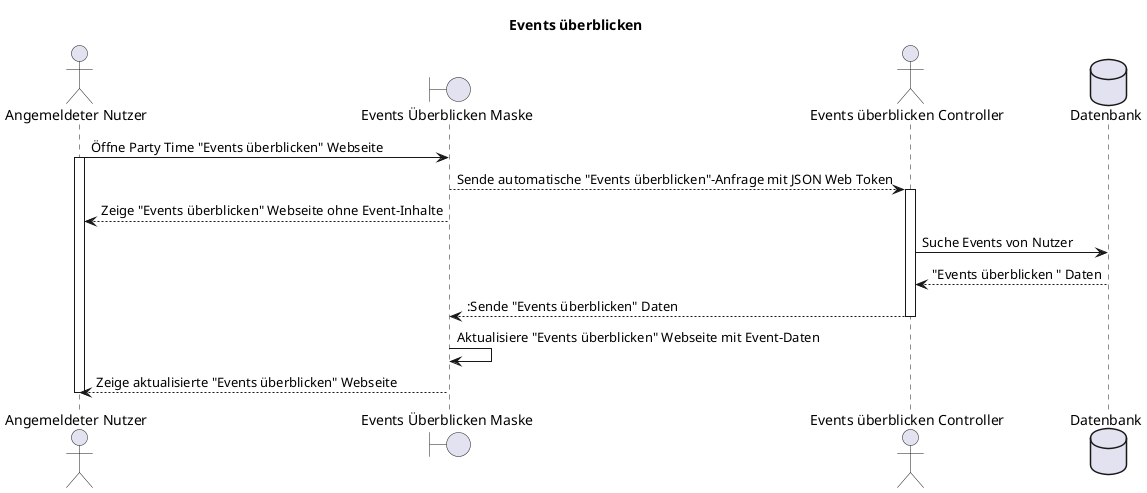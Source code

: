 @startuml F016_eventsUeberblicken_seq
title "Events überblicken"

actor "Angemeldeter Nutzer" as user
boundary "Events Überblicken Maske" as eventsUeberblickenMask
actor "Events überblicken Controller" as controller
database "Datenbank" as db

user -> eventsUeberblickenMask: Öffne Party Time "Events überblicken" Webseite
activate user
eventsUeberblickenMask --> controller: Sende automatische "Events überblicken"-Anfrage mit JSON Web Token
activate controller
user <-- eventsUeberblickenMask: Zeige "Events überblicken" Webseite ohne Event-Inhalte
controller -> db: Suche Events von Nutzer
controller <-- db: "Events überblicken " Daten
eventsUeberblickenMask <-- controller: :Sende "Events überblicken" Daten
deactivate controller
eventsUeberblickenMask -> eventsUeberblickenMask: Aktualisiere "Events überblicken" Webseite mit Event-Daten
user <-- eventsUeberblickenMask: Zeige aktualisierte "Events überblicken" Webseite
deactivate user
@enduml